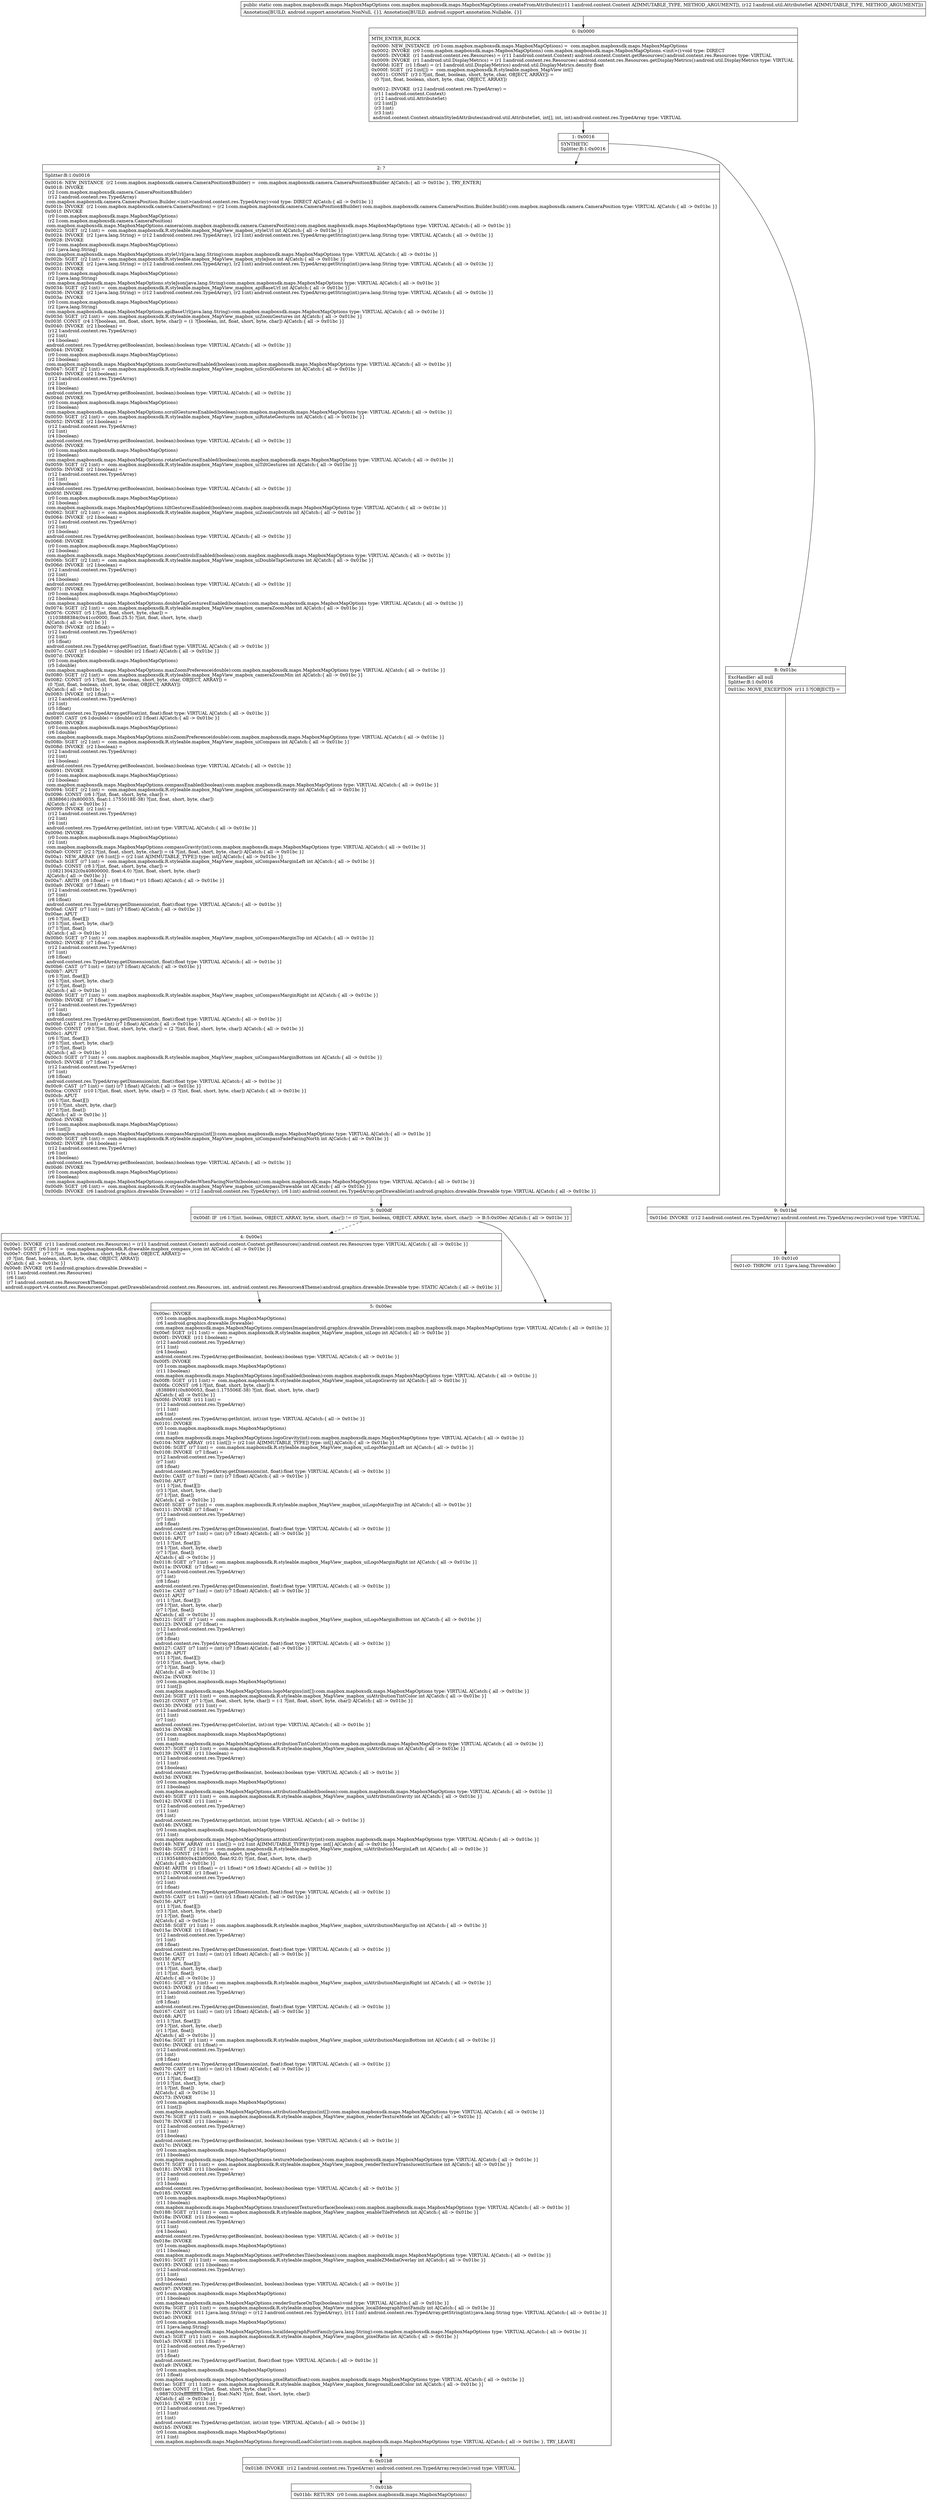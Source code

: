digraph "CFG forcom.mapbox.mapboxsdk.maps.MapboxMapOptions.createFromAttributes(Landroid\/content\/Context;Landroid\/util\/AttributeSet;)Lcom\/mapbox\/mapboxsdk\/maps\/MapboxMapOptions;" {
Node_0 [shape=record,label="{0\:\ 0x0000|MTH_ENTER_BLOCK\l|0x0000: NEW_INSTANCE  (r0 I:com.mapbox.mapboxsdk.maps.MapboxMapOptions) =  com.mapbox.mapboxsdk.maps.MapboxMapOptions \l0x0002: INVOKE  (r0 I:com.mapbox.mapboxsdk.maps.MapboxMapOptions) com.mapbox.mapboxsdk.maps.MapboxMapOptions.\<init\>():void type: DIRECT \l0x0005: INVOKE  (r1 I:android.content.res.Resources) = (r11 I:android.content.Context) android.content.Context.getResources():android.content.res.Resources type: VIRTUAL \l0x0009: INVOKE  (r1 I:android.util.DisplayMetrics) = (r1 I:android.content.res.Resources) android.content.res.Resources.getDisplayMetrics():android.util.DisplayMetrics type: VIRTUAL \l0x000d: IGET  (r1 I:float) = (r1 I:android.util.DisplayMetrics) android.util.DisplayMetrics.density float \l0x000f: SGET  (r2 I:int[]) =  com.mapbox.mapboxsdk.R.styleable.mapbox_MapView int[] \l0x0011: CONST  (r3 I:?[int, float, boolean, short, byte, char, OBJECT, ARRAY]) = \l  (0 ?[int, float, boolean, short, byte, char, OBJECT, ARRAY])\l \l0x0012: INVOKE  (r12 I:android.content.res.TypedArray) = \l  (r11 I:android.content.Context)\l  (r12 I:android.util.AttributeSet)\l  (r2 I:int[])\l  (r3 I:int)\l  (r3 I:int)\l android.content.Context.obtainStyledAttributes(android.util.AttributeSet, int[], int, int):android.content.res.TypedArray type: VIRTUAL \l}"];
Node_1 [shape=record,label="{1\:\ 0x0016|SYNTHETIC\lSplitter:B:1:0x0016\l}"];
Node_2 [shape=record,label="{2\:\ ?|Splitter:B:1:0x0016\l|0x0016: NEW_INSTANCE  (r2 I:com.mapbox.mapboxsdk.camera.CameraPosition$Builder) =  com.mapbox.mapboxsdk.camera.CameraPosition$Builder A[Catch:\{ all \-\> 0x01bc \}, TRY_ENTER]\l0x0018: INVOKE  \l  (r2 I:com.mapbox.mapboxsdk.camera.CameraPosition$Builder)\l  (r12 I:android.content.res.TypedArray)\l com.mapbox.mapboxsdk.camera.CameraPosition.Builder.\<init\>(android.content.res.TypedArray):void type: DIRECT A[Catch:\{ all \-\> 0x01bc \}]\l0x001b: INVOKE  (r2 I:com.mapbox.mapboxsdk.camera.CameraPosition) = (r2 I:com.mapbox.mapboxsdk.camera.CameraPosition$Builder) com.mapbox.mapboxsdk.camera.CameraPosition.Builder.build():com.mapbox.mapboxsdk.camera.CameraPosition type: VIRTUAL A[Catch:\{ all \-\> 0x01bc \}]\l0x001f: INVOKE  \l  (r0 I:com.mapbox.mapboxsdk.maps.MapboxMapOptions)\l  (r2 I:com.mapbox.mapboxsdk.camera.CameraPosition)\l com.mapbox.mapboxsdk.maps.MapboxMapOptions.camera(com.mapbox.mapboxsdk.camera.CameraPosition):com.mapbox.mapboxsdk.maps.MapboxMapOptions type: VIRTUAL A[Catch:\{ all \-\> 0x01bc \}]\l0x0022: SGET  (r2 I:int) =  com.mapbox.mapboxsdk.R.styleable.mapbox_MapView_mapbox_styleUrl int A[Catch:\{ all \-\> 0x01bc \}]\l0x0024: INVOKE  (r2 I:java.lang.String) = (r12 I:android.content.res.TypedArray), (r2 I:int) android.content.res.TypedArray.getString(int):java.lang.String type: VIRTUAL A[Catch:\{ all \-\> 0x01bc \}]\l0x0028: INVOKE  \l  (r0 I:com.mapbox.mapboxsdk.maps.MapboxMapOptions)\l  (r2 I:java.lang.String)\l com.mapbox.mapboxsdk.maps.MapboxMapOptions.styleUrl(java.lang.String):com.mapbox.mapboxsdk.maps.MapboxMapOptions type: VIRTUAL A[Catch:\{ all \-\> 0x01bc \}]\l0x002b: SGET  (r2 I:int) =  com.mapbox.mapboxsdk.R.styleable.mapbox_MapView_mapbox_styleJson int A[Catch:\{ all \-\> 0x01bc \}]\l0x002d: INVOKE  (r2 I:java.lang.String) = (r12 I:android.content.res.TypedArray), (r2 I:int) android.content.res.TypedArray.getString(int):java.lang.String type: VIRTUAL A[Catch:\{ all \-\> 0x01bc \}]\l0x0031: INVOKE  \l  (r0 I:com.mapbox.mapboxsdk.maps.MapboxMapOptions)\l  (r2 I:java.lang.String)\l com.mapbox.mapboxsdk.maps.MapboxMapOptions.styleJson(java.lang.String):com.mapbox.mapboxsdk.maps.MapboxMapOptions type: VIRTUAL A[Catch:\{ all \-\> 0x01bc \}]\l0x0034: SGET  (r2 I:int) =  com.mapbox.mapboxsdk.R.styleable.mapbox_MapView_mapbox_apiBaseUrl int A[Catch:\{ all \-\> 0x01bc \}]\l0x0036: INVOKE  (r2 I:java.lang.String) = (r12 I:android.content.res.TypedArray), (r2 I:int) android.content.res.TypedArray.getString(int):java.lang.String type: VIRTUAL A[Catch:\{ all \-\> 0x01bc \}]\l0x003a: INVOKE  \l  (r0 I:com.mapbox.mapboxsdk.maps.MapboxMapOptions)\l  (r2 I:java.lang.String)\l com.mapbox.mapboxsdk.maps.MapboxMapOptions.apiBaseUrl(java.lang.String):com.mapbox.mapboxsdk.maps.MapboxMapOptions type: VIRTUAL A[Catch:\{ all \-\> 0x01bc \}]\l0x003d: SGET  (r2 I:int) =  com.mapbox.mapboxsdk.R.styleable.mapbox_MapView_mapbox_uiZoomGestures int A[Catch:\{ all \-\> 0x01bc \}]\l0x003f: CONST  (r4 I:?[boolean, int, float, short, byte, char]) = (1 ?[boolean, int, float, short, byte, char]) A[Catch:\{ all \-\> 0x01bc \}]\l0x0040: INVOKE  (r2 I:boolean) = \l  (r12 I:android.content.res.TypedArray)\l  (r2 I:int)\l  (r4 I:boolean)\l android.content.res.TypedArray.getBoolean(int, boolean):boolean type: VIRTUAL A[Catch:\{ all \-\> 0x01bc \}]\l0x0044: INVOKE  \l  (r0 I:com.mapbox.mapboxsdk.maps.MapboxMapOptions)\l  (r2 I:boolean)\l com.mapbox.mapboxsdk.maps.MapboxMapOptions.zoomGesturesEnabled(boolean):com.mapbox.mapboxsdk.maps.MapboxMapOptions type: VIRTUAL A[Catch:\{ all \-\> 0x01bc \}]\l0x0047: SGET  (r2 I:int) =  com.mapbox.mapboxsdk.R.styleable.mapbox_MapView_mapbox_uiScrollGestures int A[Catch:\{ all \-\> 0x01bc \}]\l0x0049: INVOKE  (r2 I:boolean) = \l  (r12 I:android.content.res.TypedArray)\l  (r2 I:int)\l  (r4 I:boolean)\l android.content.res.TypedArray.getBoolean(int, boolean):boolean type: VIRTUAL A[Catch:\{ all \-\> 0x01bc \}]\l0x004d: INVOKE  \l  (r0 I:com.mapbox.mapboxsdk.maps.MapboxMapOptions)\l  (r2 I:boolean)\l com.mapbox.mapboxsdk.maps.MapboxMapOptions.scrollGesturesEnabled(boolean):com.mapbox.mapboxsdk.maps.MapboxMapOptions type: VIRTUAL A[Catch:\{ all \-\> 0x01bc \}]\l0x0050: SGET  (r2 I:int) =  com.mapbox.mapboxsdk.R.styleable.mapbox_MapView_mapbox_uiRotateGestures int A[Catch:\{ all \-\> 0x01bc \}]\l0x0052: INVOKE  (r2 I:boolean) = \l  (r12 I:android.content.res.TypedArray)\l  (r2 I:int)\l  (r4 I:boolean)\l android.content.res.TypedArray.getBoolean(int, boolean):boolean type: VIRTUAL A[Catch:\{ all \-\> 0x01bc \}]\l0x0056: INVOKE  \l  (r0 I:com.mapbox.mapboxsdk.maps.MapboxMapOptions)\l  (r2 I:boolean)\l com.mapbox.mapboxsdk.maps.MapboxMapOptions.rotateGesturesEnabled(boolean):com.mapbox.mapboxsdk.maps.MapboxMapOptions type: VIRTUAL A[Catch:\{ all \-\> 0x01bc \}]\l0x0059: SGET  (r2 I:int) =  com.mapbox.mapboxsdk.R.styleable.mapbox_MapView_mapbox_uiTiltGestures int A[Catch:\{ all \-\> 0x01bc \}]\l0x005b: INVOKE  (r2 I:boolean) = \l  (r12 I:android.content.res.TypedArray)\l  (r2 I:int)\l  (r4 I:boolean)\l android.content.res.TypedArray.getBoolean(int, boolean):boolean type: VIRTUAL A[Catch:\{ all \-\> 0x01bc \}]\l0x005f: INVOKE  \l  (r0 I:com.mapbox.mapboxsdk.maps.MapboxMapOptions)\l  (r2 I:boolean)\l com.mapbox.mapboxsdk.maps.MapboxMapOptions.tiltGesturesEnabled(boolean):com.mapbox.mapboxsdk.maps.MapboxMapOptions type: VIRTUAL A[Catch:\{ all \-\> 0x01bc \}]\l0x0062: SGET  (r2 I:int) =  com.mapbox.mapboxsdk.R.styleable.mapbox_MapView_mapbox_uiZoomControls int A[Catch:\{ all \-\> 0x01bc \}]\l0x0064: INVOKE  (r2 I:boolean) = \l  (r12 I:android.content.res.TypedArray)\l  (r2 I:int)\l  (r3 I:boolean)\l android.content.res.TypedArray.getBoolean(int, boolean):boolean type: VIRTUAL A[Catch:\{ all \-\> 0x01bc \}]\l0x0068: INVOKE  \l  (r0 I:com.mapbox.mapboxsdk.maps.MapboxMapOptions)\l  (r2 I:boolean)\l com.mapbox.mapboxsdk.maps.MapboxMapOptions.zoomControlsEnabled(boolean):com.mapbox.mapboxsdk.maps.MapboxMapOptions type: VIRTUAL A[Catch:\{ all \-\> 0x01bc \}]\l0x006b: SGET  (r2 I:int) =  com.mapbox.mapboxsdk.R.styleable.mapbox_MapView_mapbox_uiDoubleTapGestures int A[Catch:\{ all \-\> 0x01bc \}]\l0x006d: INVOKE  (r2 I:boolean) = \l  (r12 I:android.content.res.TypedArray)\l  (r2 I:int)\l  (r4 I:boolean)\l android.content.res.TypedArray.getBoolean(int, boolean):boolean type: VIRTUAL A[Catch:\{ all \-\> 0x01bc \}]\l0x0071: INVOKE  \l  (r0 I:com.mapbox.mapboxsdk.maps.MapboxMapOptions)\l  (r2 I:boolean)\l com.mapbox.mapboxsdk.maps.MapboxMapOptions.doubleTapGesturesEnabled(boolean):com.mapbox.mapboxsdk.maps.MapboxMapOptions type: VIRTUAL A[Catch:\{ all \-\> 0x01bc \}]\l0x0074: SGET  (r2 I:int) =  com.mapbox.mapboxsdk.R.styleable.mapbox_MapView_mapbox_cameraZoomMax int A[Catch:\{ all \-\> 0x01bc \}]\l0x0076: CONST  (r5 I:?[int, float, short, byte, char]) = \l  (1103888384(0x41cc0000, float:25.5) ?[int, float, short, byte, char])\l A[Catch:\{ all \-\> 0x01bc \}]\l0x0078: INVOKE  (r2 I:float) = \l  (r12 I:android.content.res.TypedArray)\l  (r2 I:int)\l  (r5 I:float)\l android.content.res.TypedArray.getFloat(int, float):float type: VIRTUAL A[Catch:\{ all \-\> 0x01bc \}]\l0x007c: CAST  (r5 I:double) = (double) (r2 I:float) A[Catch:\{ all \-\> 0x01bc \}]\l0x007d: INVOKE  \l  (r0 I:com.mapbox.mapboxsdk.maps.MapboxMapOptions)\l  (r5 I:double)\l com.mapbox.mapboxsdk.maps.MapboxMapOptions.maxZoomPreference(double):com.mapbox.mapboxsdk.maps.MapboxMapOptions type: VIRTUAL A[Catch:\{ all \-\> 0x01bc \}]\l0x0080: SGET  (r2 I:int) =  com.mapbox.mapboxsdk.R.styleable.mapbox_MapView_mapbox_cameraZoomMin int A[Catch:\{ all \-\> 0x01bc \}]\l0x0082: CONST  (r5 I:?[int, float, boolean, short, byte, char, OBJECT, ARRAY]) = \l  (0 ?[int, float, boolean, short, byte, char, OBJECT, ARRAY])\l A[Catch:\{ all \-\> 0x01bc \}]\l0x0083: INVOKE  (r2 I:float) = \l  (r12 I:android.content.res.TypedArray)\l  (r2 I:int)\l  (r5 I:float)\l android.content.res.TypedArray.getFloat(int, float):float type: VIRTUAL A[Catch:\{ all \-\> 0x01bc \}]\l0x0087: CAST  (r6 I:double) = (double) (r2 I:float) A[Catch:\{ all \-\> 0x01bc \}]\l0x0088: INVOKE  \l  (r0 I:com.mapbox.mapboxsdk.maps.MapboxMapOptions)\l  (r6 I:double)\l com.mapbox.mapboxsdk.maps.MapboxMapOptions.minZoomPreference(double):com.mapbox.mapboxsdk.maps.MapboxMapOptions type: VIRTUAL A[Catch:\{ all \-\> 0x01bc \}]\l0x008b: SGET  (r2 I:int) =  com.mapbox.mapboxsdk.R.styleable.mapbox_MapView_mapbox_uiCompass int A[Catch:\{ all \-\> 0x01bc \}]\l0x008d: INVOKE  (r2 I:boolean) = \l  (r12 I:android.content.res.TypedArray)\l  (r2 I:int)\l  (r4 I:boolean)\l android.content.res.TypedArray.getBoolean(int, boolean):boolean type: VIRTUAL A[Catch:\{ all \-\> 0x01bc \}]\l0x0091: INVOKE  \l  (r0 I:com.mapbox.mapboxsdk.maps.MapboxMapOptions)\l  (r2 I:boolean)\l com.mapbox.mapboxsdk.maps.MapboxMapOptions.compassEnabled(boolean):com.mapbox.mapboxsdk.maps.MapboxMapOptions type: VIRTUAL A[Catch:\{ all \-\> 0x01bc \}]\l0x0094: SGET  (r2 I:int) =  com.mapbox.mapboxsdk.R.styleable.mapbox_MapView_mapbox_uiCompassGravity int A[Catch:\{ all \-\> 0x01bc \}]\l0x0096: CONST  (r6 I:?[int, float, short, byte, char]) = \l  (8388661(0x800035, float:1.1755018E\-38) ?[int, float, short, byte, char])\l A[Catch:\{ all \-\> 0x01bc \}]\l0x0099: INVOKE  (r2 I:int) = \l  (r12 I:android.content.res.TypedArray)\l  (r2 I:int)\l  (r6 I:int)\l android.content.res.TypedArray.getInt(int, int):int type: VIRTUAL A[Catch:\{ all \-\> 0x01bc \}]\l0x009d: INVOKE  \l  (r0 I:com.mapbox.mapboxsdk.maps.MapboxMapOptions)\l  (r2 I:int)\l com.mapbox.mapboxsdk.maps.MapboxMapOptions.compassGravity(int):com.mapbox.mapboxsdk.maps.MapboxMapOptions type: VIRTUAL A[Catch:\{ all \-\> 0x01bc \}]\l0x00a0: CONST  (r2 I:?[int, float, short, byte, char]) = (4 ?[int, float, short, byte, char]) A[Catch:\{ all \-\> 0x01bc \}]\l0x00a1: NEW_ARRAY  (r6 I:int[]) = (r2 I:int A[IMMUTABLE_TYPE]) type: int[] A[Catch:\{ all \-\> 0x01bc \}]\l0x00a3: SGET  (r7 I:int) =  com.mapbox.mapboxsdk.R.styleable.mapbox_MapView_mapbox_uiCompassMarginLeft int A[Catch:\{ all \-\> 0x01bc \}]\l0x00a5: CONST  (r8 I:?[int, float, short, byte, char]) = \l  (1082130432(0x40800000, float:4.0) ?[int, float, short, byte, char])\l A[Catch:\{ all \-\> 0x01bc \}]\l0x00a7: ARITH  (r8 I:float) = (r8 I:float) * (r1 I:float) A[Catch:\{ all \-\> 0x01bc \}]\l0x00a9: INVOKE  (r7 I:float) = \l  (r12 I:android.content.res.TypedArray)\l  (r7 I:int)\l  (r8 I:float)\l android.content.res.TypedArray.getDimension(int, float):float type: VIRTUAL A[Catch:\{ all \-\> 0x01bc \}]\l0x00ad: CAST  (r7 I:int) = (int) (r7 I:float) A[Catch:\{ all \-\> 0x01bc \}]\l0x00ae: APUT  \l  (r6 I:?[int, float][])\l  (r3 I:?[int, short, byte, char])\l  (r7 I:?[int, float])\l A[Catch:\{ all \-\> 0x01bc \}]\l0x00b0: SGET  (r7 I:int) =  com.mapbox.mapboxsdk.R.styleable.mapbox_MapView_mapbox_uiCompassMarginTop int A[Catch:\{ all \-\> 0x01bc \}]\l0x00b2: INVOKE  (r7 I:float) = \l  (r12 I:android.content.res.TypedArray)\l  (r7 I:int)\l  (r8 I:float)\l android.content.res.TypedArray.getDimension(int, float):float type: VIRTUAL A[Catch:\{ all \-\> 0x01bc \}]\l0x00b6: CAST  (r7 I:int) = (int) (r7 I:float) A[Catch:\{ all \-\> 0x01bc \}]\l0x00b7: APUT  \l  (r6 I:?[int, float][])\l  (r4 I:?[int, short, byte, char])\l  (r7 I:?[int, float])\l A[Catch:\{ all \-\> 0x01bc \}]\l0x00b9: SGET  (r7 I:int) =  com.mapbox.mapboxsdk.R.styleable.mapbox_MapView_mapbox_uiCompassMarginRight int A[Catch:\{ all \-\> 0x01bc \}]\l0x00bb: INVOKE  (r7 I:float) = \l  (r12 I:android.content.res.TypedArray)\l  (r7 I:int)\l  (r8 I:float)\l android.content.res.TypedArray.getDimension(int, float):float type: VIRTUAL A[Catch:\{ all \-\> 0x01bc \}]\l0x00bf: CAST  (r7 I:int) = (int) (r7 I:float) A[Catch:\{ all \-\> 0x01bc \}]\l0x00c0: CONST  (r9 I:?[int, float, short, byte, char]) = (2 ?[int, float, short, byte, char]) A[Catch:\{ all \-\> 0x01bc \}]\l0x00c1: APUT  \l  (r6 I:?[int, float][])\l  (r9 I:?[int, short, byte, char])\l  (r7 I:?[int, float])\l A[Catch:\{ all \-\> 0x01bc \}]\l0x00c3: SGET  (r7 I:int) =  com.mapbox.mapboxsdk.R.styleable.mapbox_MapView_mapbox_uiCompassMarginBottom int A[Catch:\{ all \-\> 0x01bc \}]\l0x00c5: INVOKE  (r7 I:float) = \l  (r12 I:android.content.res.TypedArray)\l  (r7 I:int)\l  (r8 I:float)\l android.content.res.TypedArray.getDimension(int, float):float type: VIRTUAL A[Catch:\{ all \-\> 0x01bc \}]\l0x00c9: CAST  (r7 I:int) = (int) (r7 I:float) A[Catch:\{ all \-\> 0x01bc \}]\l0x00ca: CONST  (r10 I:?[int, float, short, byte, char]) = (3 ?[int, float, short, byte, char]) A[Catch:\{ all \-\> 0x01bc \}]\l0x00cb: APUT  \l  (r6 I:?[int, float][])\l  (r10 I:?[int, short, byte, char])\l  (r7 I:?[int, float])\l A[Catch:\{ all \-\> 0x01bc \}]\l0x00cd: INVOKE  \l  (r0 I:com.mapbox.mapboxsdk.maps.MapboxMapOptions)\l  (r6 I:int[])\l com.mapbox.mapboxsdk.maps.MapboxMapOptions.compassMargins(int[]):com.mapbox.mapboxsdk.maps.MapboxMapOptions type: VIRTUAL A[Catch:\{ all \-\> 0x01bc \}]\l0x00d0: SGET  (r6 I:int) =  com.mapbox.mapboxsdk.R.styleable.mapbox_MapView_mapbox_uiCompassFadeFacingNorth int A[Catch:\{ all \-\> 0x01bc \}]\l0x00d2: INVOKE  (r6 I:boolean) = \l  (r12 I:android.content.res.TypedArray)\l  (r6 I:int)\l  (r4 I:boolean)\l android.content.res.TypedArray.getBoolean(int, boolean):boolean type: VIRTUAL A[Catch:\{ all \-\> 0x01bc \}]\l0x00d6: INVOKE  \l  (r0 I:com.mapbox.mapboxsdk.maps.MapboxMapOptions)\l  (r6 I:boolean)\l com.mapbox.mapboxsdk.maps.MapboxMapOptions.compassFadesWhenFacingNorth(boolean):com.mapbox.mapboxsdk.maps.MapboxMapOptions type: VIRTUAL A[Catch:\{ all \-\> 0x01bc \}]\l0x00d9: SGET  (r6 I:int) =  com.mapbox.mapboxsdk.R.styleable.mapbox_MapView_mapbox_uiCompassDrawable int A[Catch:\{ all \-\> 0x01bc \}]\l0x00db: INVOKE  (r6 I:android.graphics.drawable.Drawable) = (r12 I:android.content.res.TypedArray), (r6 I:int) android.content.res.TypedArray.getDrawable(int):android.graphics.drawable.Drawable type: VIRTUAL A[Catch:\{ all \-\> 0x01bc \}]\l}"];
Node_3 [shape=record,label="{3\:\ 0x00df|0x00df: IF  (r6 I:?[int, boolean, OBJECT, ARRAY, byte, short, char]) != (0 ?[int, boolean, OBJECT, ARRAY, byte, short, char])  \-\> B:5:0x00ec A[Catch:\{ all \-\> 0x01bc \}]\l}"];
Node_4 [shape=record,label="{4\:\ 0x00e1|0x00e1: INVOKE  (r11 I:android.content.res.Resources) = (r11 I:android.content.Context) android.content.Context.getResources():android.content.res.Resources type: VIRTUAL A[Catch:\{ all \-\> 0x01bc \}]\l0x00e5: SGET  (r6 I:int) =  com.mapbox.mapboxsdk.R.drawable.mapbox_compass_icon int A[Catch:\{ all \-\> 0x01bc \}]\l0x00e7: CONST  (r7 I:?[int, float, boolean, short, byte, char, OBJECT, ARRAY]) = \l  (0 ?[int, float, boolean, short, byte, char, OBJECT, ARRAY])\l A[Catch:\{ all \-\> 0x01bc \}]\l0x00e8: INVOKE  (r6 I:android.graphics.drawable.Drawable) = \l  (r11 I:android.content.res.Resources)\l  (r6 I:int)\l  (r7 I:android.content.res.Resources$Theme)\l android.support.v4.content.res.ResourcesCompat.getDrawable(android.content.res.Resources, int, android.content.res.Resources$Theme):android.graphics.drawable.Drawable type: STATIC A[Catch:\{ all \-\> 0x01bc \}]\l}"];
Node_5 [shape=record,label="{5\:\ 0x00ec|0x00ec: INVOKE  \l  (r0 I:com.mapbox.mapboxsdk.maps.MapboxMapOptions)\l  (r6 I:android.graphics.drawable.Drawable)\l com.mapbox.mapboxsdk.maps.MapboxMapOptions.compassImage(android.graphics.drawable.Drawable):com.mapbox.mapboxsdk.maps.MapboxMapOptions type: VIRTUAL A[Catch:\{ all \-\> 0x01bc \}]\l0x00ef: SGET  (r11 I:int) =  com.mapbox.mapboxsdk.R.styleable.mapbox_MapView_mapbox_uiLogo int A[Catch:\{ all \-\> 0x01bc \}]\l0x00f1: INVOKE  (r11 I:boolean) = \l  (r12 I:android.content.res.TypedArray)\l  (r11 I:int)\l  (r4 I:boolean)\l android.content.res.TypedArray.getBoolean(int, boolean):boolean type: VIRTUAL A[Catch:\{ all \-\> 0x01bc \}]\l0x00f5: INVOKE  \l  (r0 I:com.mapbox.mapboxsdk.maps.MapboxMapOptions)\l  (r11 I:boolean)\l com.mapbox.mapboxsdk.maps.MapboxMapOptions.logoEnabled(boolean):com.mapbox.mapboxsdk.maps.MapboxMapOptions type: VIRTUAL A[Catch:\{ all \-\> 0x01bc \}]\l0x00f8: SGET  (r11 I:int) =  com.mapbox.mapboxsdk.R.styleable.mapbox_MapView_mapbox_uiLogoGravity int A[Catch:\{ all \-\> 0x01bc \}]\l0x00fa: CONST  (r6 I:?[int, float, short, byte, char]) = \l  (8388691(0x800053, float:1.175506E\-38) ?[int, float, short, byte, char])\l A[Catch:\{ all \-\> 0x01bc \}]\l0x00fd: INVOKE  (r11 I:int) = \l  (r12 I:android.content.res.TypedArray)\l  (r11 I:int)\l  (r6 I:int)\l android.content.res.TypedArray.getInt(int, int):int type: VIRTUAL A[Catch:\{ all \-\> 0x01bc \}]\l0x0101: INVOKE  \l  (r0 I:com.mapbox.mapboxsdk.maps.MapboxMapOptions)\l  (r11 I:int)\l com.mapbox.mapboxsdk.maps.MapboxMapOptions.logoGravity(int):com.mapbox.mapboxsdk.maps.MapboxMapOptions type: VIRTUAL A[Catch:\{ all \-\> 0x01bc \}]\l0x0104: NEW_ARRAY  (r11 I:int[]) = (r2 I:int A[IMMUTABLE_TYPE]) type: int[] A[Catch:\{ all \-\> 0x01bc \}]\l0x0106: SGET  (r7 I:int) =  com.mapbox.mapboxsdk.R.styleable.mapbox_MapView_mapbox_uiLogoMarginLeft int A[Catch:\{ all \-\> 0x01bc \}]\l0x0108: INVOKE  (r7 I:float) = \l  (r12 I:android.content.res.TypedArray)\l  (r7 I:int)\l  (r8 I:float)\l android.content.res.TypedArray.getDimension(int, float):float type: VIRTUAL A[Catch:\{ all \-\> 0x01bc \}]\l0x010c: CAST  (r7 I:int) = (int) (r7 I:float) A[Catch:\{ all \-\> 0x01bc \}]\l0x010d: APUT  \l  (r11 I:?[int, float][])\l  (r3 I:?[int, short, byte, char])\l  (r7 I:?[int, float])\l A[Catch:\{ all \-\> 0x01bc \}]\l0x010f: SGET  (r7 I:int) =  com.mapbox.mapboxsdk.R.styleable.mapbox_MapView_mapbox_uiLogoMarginTop int A[Catch:\{ all \-\> 0x01bc \}]\l0x0111: INVOKE  (r7 I:float) = \l  (r12 I:android.content.res.TypedArray)\l  (r7 I:int)\l  (r8 I:float)\l android.content.res.TypedArray.getDimension(int, float):float type: VIRTUAL A[Catch:\{ all \-\> 0x01bc \}]\l0x0115: CAST  (r7 I:int) = (int) (r7 I:float) A[Catch:\{ all \-\> 0x01bc \}]\l0x0116: APUT  \l  (r11 I:?[int, float][])\l  (r4 I:?[int, short, byte, char])\l  (r7 I:?[int, float])\l A[Catch:\{ all \-\> 0x01bc \}]\l0x0118: SGET  (r7 I:int) =  com.mapbox.mapboxsdk.R.styleable.mapbox_MapView_mapbox_uiLogoMarginRight int A[Catch:\{ all \-\> 0x01bc \}]\l0x011a: INVOKE  (r7 I:float) = \l  (r12 I:android.content.res.TypedArray)\l  (r7 I:int)\l  (r8 I:float)\l android.content.res.TypedArray.getDimension(int, float):float type: VIRTUAL A[Catch:\{ all \-\> 0x01bc \}]\l0x011e: CAST  (r7 I:int) = (int) (r7 I:float) A[Catch:\{ all \-\> 0x01bc \}]\l0x011f: APUT  \l  (r11 I:?[int, float][])\l  (r9 I:?[int, short, byte, char])\l  (r7 I:?[int, float])\l A[Catch:\{ all \-\> 0x01bc \}]\l0x0121: SGET  (r7 I:int) =  com.mapbox.mapboxsdk.R.styleable.mapbox_MapView_mapbox_uiLogoMarginBottom int A[Catch:\{ all \-\> 0x01bc \}]\l0x0123: INVOKE  (r7 I:float) = \l  (r12 I:android.content.res.TypedArray)\l  (r7 I:int)\l  (r8 I:float)\l android.content.res.TypedArray.getDimension(int, float):float type: VIRTUAL A[Catch:\{ all \-\> 0x01bc \}]\l0x0127: CAST  (r7 I:int) = (int) (r7 I:float) A[Catch:\{ all \-\> 0x01bc \}]\l0x0128: APUT  \l  (r11 I:?[int, float][])\l  (r10 I:?[int, short, byte, char])\l  (r7 I:?[int, float])\l A[Catch:\{ all \-\> 0x01bc \}]\l0x012a: INVOKE  \l  (r0 I:com.mapbox.mapboxsdk.maps.MapboxMapOptions)\l  (r11 I:int[])\l com.mapbox.mapboxsdk.maps.MapboxMapOptions.logoMargins(int[]):com.mapbox.mapboxsdk.maps.MapboxMapOptions type: VIRTUAL A[Catch:\{ all \-\> 0x01bc \}]\l0x012d: SGET  (r11 I:int) =  com.mapbox.mapboxsdk.R.styleable.mapbox_MapView_mapbox_uiAttributionTintColor int A[Catch:\{ all \-\> 0x01bc \}]\l0x012f: CONST  (r7 I:?[int, float, short, byte, char]) = (\-1 ?[int, float, short, byte, char]) A[Catch:\{ all \-\> 0x01bc \}]\l0x0130: INVOKE  (r11 I:int) = \l  (r12 I:android.content.res.TypedArray)\l  (r11 I:int)\l  (r7 I:int)\l android.content.res.TypedArray.getColor(int, int):int type: VIRTUAL A[Catch:\{ all \-\> 0x01bc \}]\l0x0134: INVOKE  \l  (r0 I:com.mapbox.mapboxsdk.maps.MapboxMapOptions)\l  (r11 I:int)\l com.mapbox.mapboxsdk.maps.MapboxMapOptions.attributionTintColor(int):com.mapbox.mapboxsdk.maps.MapboxMapOptions type: VIRTUAL A[Catch:\{ all \-\> 0x01bc \}]\l0x0137: SGET  (r11 I:int) =  com.mapbox.mapboxsdk.R.styleable.mapbox_MapView_mapbox_uiAttribution int A[Catch:\{ all \-\> 0x01bc \}]\l0x0139: INVOKE  (r11 I:boolean) = \l  (r12 I:android.content.res.TypedArray)\l  (r11 I:int)\l  (r4 I:boolean)\l android.content.res.TypedArray.getBoolean(int, boolean):boolean type: VIRTUAL A[Catch:\{ all \-\> 0x01bc \}]\l0x013d: INVOKE  \l  (r0 I:com.mapbox.mapboxsdk.maps.MapboxMapOptions)\l  (r11 I:boolean)\l com.mapbox.mapboxsdk.maps.MapboxMapOptions.attributionEnabled(boolean):com.mapbox.mapboxsdk.maps.MapboxMapOptions type: VIRTUAL A[Catch:\{ all \-\> 0x01bc \}]\l0x0140: SGET  (r11 I:int) =  com.mapbox.mapboxsdk.R.styleable.mapbox_MapView_mapbox_uiAttributionGravity int A[Catch:\{ all \-\> 0x01bc \}]\l0x0142: INVOKE  (r11 I:int) = \l  (r12 I:android.content.res.TypedArray)\l  (r11 I:int)\l  (r6 I:int)\l android.content.res.TypedArray.getInt(int, int):int type: VIRTUAL A[Catch:\{ all \-\> 0x01bc \}]\l0x0146: INVOKE  \l  (r0 I:com.mapbox.mapboxsdk.maps.MapboxMapOptions)\l  (r11 I:int)\l com.mapbox.mapboxsdk.maps.MapboxMapOptions.attributionGravity(int):com.mapbox.mapboxsdk.maps.MapboxMapOptions type: VIRTUAL A[Catch:\{ all \-\> 0x01bc \}]\l0x0149: NEW_ARRAY  (r11 I:int[]) = (r2 I:int A[IMMUTABLE_TYPE]) type: int[] A[Catch:\{ all \-\> 0x01bc \}]\l0x014b: SGET  (r2 I:int) =  com.mapbox.mapboxsdk.R.styleable.mapbox_MapView_mapbox_uiAttributionMarginLeft int A[Catch:\{ all \-\> 0x01bc \}]\l0x014d: CONST  (r6 I:?[int, float, short, byte, char]) = \l  (1119354880(0x42b80000, float:92.0) ?[int, float, short, byte, char])\l A[Catch:\{ all \-\> 0x01bc \}]\l0x014f: ARITH  (r1 I:float) = (r1 I:float) * (r6 I:float) A[Catch:\{ all \-\> 0x01bc \}]\l0x0151: INVOKE  (r1 I:float) = \l  (r12 I:android.content.res.TypedArray)\l  (r2 I:int)\l  (r1 I:float)\l android.content.res.TypedArray.getDimension(int, float):float type: VIRTUAL A[Catch:\{ all \-\> 0x01bc \}]\l0x0155: CAST  (r1 I:int) = (int) (r1 I:float) A[Catch:\{ all \-\> 0x01bc \}]\l0x0156: APUT  \l  (r11 I:?[int, float][])\l  (r3 I:?[int, short, byte, char])\l  (r1 I:?[int, float])\l A[Catch:\{ all \-\> 0x01bc \}]\l0x0158: SGET  (r1 I:int) =  com.mapbox.mapboxsdk.R.styleable.mapbox_MapView_mapbox_uiAttributionMarginTop int A[Catch:\{ all \-\> 0x01bc \}]\l0x015a: INVOKE  (r1 I:float) = \l  (r12 I:android.content.res.TypedArray)\l  (r1 I:int)\l  (r8 I:float)\l android.content.res.TypedArray.getDimension(int, float):float type: VIRTUAL A[Catch:\{ all \-\> 0x01bc \}]\l0x015e: CAST  (r1 I:int) = (int) (r1 I:float) A[Catch:\{ all \-\> 0x01bc \}]\l0x015f: APUT  \l  (r11 I:?[int, float][])\l  (r4 I:?[int, short, byte, char])\l  (r1 I:?[int, float])\l A[Catch:\{ all \-\> 0x01bc \}]\l0x0161: SGET  (r1 I:int) =  com.mapbox.mapboxsdk.R.styleable.mapbox_MapView_mapbox_uiAttributionMarginRight int A[Catch:\{ all \-\> 0x01bc \}]\l0x0163: INVOKE  (r1 I:float) = \l  (r12 I:android.content.res.TypedArray)\l  (r1 I:int)\l  (r8 I:float)\l android.content.res.TypedArray.getDimension(int, float):float type: VIRTUAL A[Catch:\{ all \-\> 0x01bc \}]\l0x0167: CAST  (r1 I:int) = (int) (r1 I:float) A[Catch:\{ all \-\> 0x01bc \}]\l0x0168: APUT  \l  (r11 I:?[int, float][])\l  (r9 I:?[int, short, byte, char])\l  (r1 I:?[int, float])\l A[Catch:\{ all \-\> 0x01bc \}]\l0x016a: SGET  (r1 I:int) =  com.mapbox.mapboxsdk.R.styleable.mapbox_MapView_mapbox_uiAttributionMarginBottom int A[Catch:\{ all \-\> 0x01bc \}]\l0x016c: INVOKE  (r1 I:float) = \l  (r12 I:android.content.res.TypedArray)\l  (r1 I:int)\l  (r8 I:float)\l android.content.res.TypedArray.getDimension(int, float):float type: VIRTUAL A[Catch:\{ all \-\> 0x01bc \}]\l0x0170: CAST  (r1 I:int) = (int) (r1 I:float) A[Catch:\{ all \-\> 0x01bc \}]\l0x0171: APUT  \l  (r11 I:?[int, float][])\l  (r10 I:?[int, short, byte, char])\l  (r1 I:?[int, float])\l A[Catch:\{ all \-\> 0x01bc \}]\l0x0173: INVOKE  \l  (r0 I:com.mapbox.mapboxsdk.maps.MapboxMapOptions)\l  (r11 I:int[])\l com.mapbox.mapboxsdk.maps.MapboxMapOptions.attributionMargins(int[]):com.mapbox.mapboxsdk.maps.MapboxMapOptions type: VIRTUAL A[Catch:\{ all \-\> 0x01bc \}]\l0x0176: SGET  (r11 I:int) =  com.mapbox.mapboxsdk.R.styleable.mapbox_MapView_mapbox_renderTextureMode int A[Catch:\{ all \-\> 0x01bc \}]\l0x0178: INVOKE  (r11 I:boolean) = \l  (r12 I:android.content.res.TypedArray)\l  (r11 I:int)\l  (r3 I:boolean)\l android.content.res.TypedArray.getBoolean(int, boolean):boolean type: VIRTUAL A[Catch:\{ all \-\> 0x01bc \}]\l0x017c: INVOKE  \l  (r0 I:com.mapbox.mapboxsdk.maps.MapboxMapOptions)\l  (r11 I:boolean)\l com.mapbox.mapboxsdk.maps.MapboxMapOptions.textureMode(boolean):com.mapbox.mapboxsdk.maps.MapboxMapOptions type: VIRTUAL A[Catch:\{ all \-\> 0x01bc \}]\l0x017f: SGET  (r11 I:int) =  com.mapbox.mapboxsdk.R.styleable.mapbox_MapView_mapbox_renderTextureTranslucentSurface int A[Catch:\{ all \-\> 0x01bc \}]\l0x0181: INVOKE  (r11 I:boolean) = \l  (r12 I:android.content.res.TypedArray)\l  (r11 I:int)\l  (r3 I:boolean)\l android.content.res.TypedArray.getBoolean(int, boolean):boolean type: VIRTUAL A[Catch:\{ all \-\> 0x01bc \}]\l0x0185: INVOKE  \l  (r0 I:com.mapbox.mapboxsdk.maps.MapboxMapOptions)\l  (r11 I:boolean)\l com.mapbox.mapboxsdk.maps.MapboxMapOptions.translucentTextureSurface(boolean):com.mapbox.mapboxsdk.maps.MapboxMapOptions type: VIRTUAL A[Catch:\{ all \-\> 0x01bc \}]\l0x0188: SGET  (r11 I:int) =  com.mapbox.mapboxsdk.R.styleable.mapbox_MapView_mapbox_enableTilePrefetch int A[Catch:\{ all \-\> 0x01bc \}]\l0x018a: INVOKE  (r11 I:boolean) = \l  (r12 I:android.content.res.TypedArray)\l  (r11 I:int)\l  (r4 I:boolean)\l android.content.res.TypedArray.getBoolean(int, boolean):boolean type: VIRTUAL A[Catch:\{ all \-\> 0x01bc \}]\l0x018e: INVOKE  \l  (r0 I:com.mapbox.mapboxsdk.maps.MapboxMapOptions)\l  (r11 I:boolean)\l com.mapbox.mapboxsdk.maps.MapboxMapOptions.setPrefetchesTiles(boolean):com.mapbox.mapboxsdk.maps.MapboxMapOptions type: VIRTUAL A[Catch:\{ all \-\> 0x01bc \}]\l0x0191: SGET  (r11 I:int) =  com.mapbox.mapboxsdk.R.styleable.mapbox_MapView_mapbox_enableZMediaOverlay int A[Catch:\{ all \-\> 0x01bc \}]\l0x0193: INVOKE  (r11 I:boolean) = \l  (r12 I:android.content.res.TypedArray)\l  (r11 I:int)\l  (r3 I:boolean)\l android.content.res.TypedArray.getBoolean(int, boolean):boolean type: VIRTUAL A[Catch:\{ all \-\> 0x01bc \}]\l0x0197: INVOKE  \l  (r0 I:com.mapbox.mapboxsdk.maps.MapboxMapOptions)\l  (r11 I:boolean)\l com.mapbox.mapboxsdk.maps.MapboxMapOptions.renderSurfaceOnTop(boolean):void type: VIRTUAL A[Catch:\{ all \-\> 0x01bc \}]\l0x019a: SGET  (r11 I:int) =  com.mapbox.mapboxsdk.R.styleable.mapbox_MapView_mapbox_localIdeographFontFamily int A[Catch:\{ all \-\> 0x01bc \}]\l0x019c: INVOKE  (r11 I:java.lang.String) = (r12 I:android.content.res.TypedArray), (r11 I:int) android.content.res.TypedArray.getString(int):java.lang.String type: VIRTUAL A[Catch:\{ all \-\> 0x01bc \}]\l0x01a0: INVOKE  \l  (r0 I:com.mapbox.mapboxsdk.maps.MapboxMapOptions)\l  (r11 I:java.lang.String)\l com.mapbox.mapboxsdk.maps.MapboxMapOptions.localIdeographFontFamily(java.lang.String):com.mapbox.mapboxsdk.maps.MapboxMapOptions type: VIRTUAL A[Catch:\{ all \-\> 0x01bc \}]\l0x01a3: SGET  (r11 I:int) =  com.mapbox.mapboxsdk.R.styleable.mapbox_MapView_mapbox_pixelRatio int A[Catch:\{ all \-\> 0x01bc \}]\l0x01a5: INVOKE  (r11 I:float) = \l  (r12 I:android.content.res.TypedArray)\l  (r11 I:int)\l  (r5 I:float)\l android.content.res.TypedArray.getFloat(int, float):float type: VIRTUAL A[Catch:\{ all \-\> 0x01bc \}]\l0x01a9: INVOKE  \l  (r0 I:com.mapbox.mapboxsdk.maps.MapboxMapOptions)\l  (r11 I:float)\l com.mapbox.mapboxsdk.maps.MapboxMapOptions.pixelRatio(float):com.mapbox.mapboxsdk.maps.MapboxMapOptions type: VIRTUAL A[Catch:\{ all \-\> 0x01bc \}]\l0x01ac: SGET  (r11 I:int) =  com.mapbox.mapboxsdk.R.styleable.mapbox_MapView_mapbox_foregroundLoadColor int A[Catch:\{ all \-\> 0x01bc \}]\l0x01ae: CONST  (r1 I:?[int, float, short, byte, char]) = \l  (\-988703(0xfffffffffff0e9e1, float:NaN) ?[int, float, short, byte, char])\l A[Catch:\{ all \-\> 0x01bc \}]\l0x01b1: INVOKE  (r11 I:int) = \l  (r12 I:android.content.res.TypedArray)\l  (r11 I:int)\l  (r1 I:int)\l android.content.res.TypedArray.getInt(int, int):int type: VIRTUAL A[Catch:\{ all \-\> 0x01bc \}]\l0x01b5: INVOKE  \l  (r0 I:com.mapbox.mapboxsdk.maps.MapboxMapOptions)\l  (r11 I:int)\l com.mapbox.mapboxsdk.maps.MapboxMapOptions.foregroundLoadColor(int):com.mapbox.mapboxsdk.maps.MapboxMapOptions type: VIRTUAL A[Catch:\{ all \-\> 0x01bc \}, TRY_LEAVE]\l}"];
Node_6 [shape=record,label="{6\:\ 0x01b8|0x01b8: INVOKE  (r12 I:android.content.res.TypedArray) android.content.res.TypedArray.recycle():void type: VIRTUAL \l}"];
Node_7 [shape=record,label="{7\:\ 0x01bb|0x01bb: RETURN  (r0 I:com.mapbox.mapboxsdk.maps.MapboxMapOptions) \l}"];
Node_8 [shape=record,label="{8\:\ 0x01bc|ExcHandler: all null\lSplitter:B:1:0x0016\l|0x01bc: MOVE_EXCEPTION  (r11 I:?[OBJECT]) =  \l}"];
Node_9 [shape=record,label="{9\:\ 0x01bd|0x01bd: INVOKE  (r12 I:android.content.res.TypedArray) android.content.res.TypedArray.recycle():void type: VIRTUAL \l}"];
Node_10 [shape=record,label="{10\:\ 0x01c0|0x01c0: THROW  (r11 I:java.lang.Throwable) \l}"];
MethodNode[shape=record,label="{public static com.mapbox.mapboxsdk.maps.MapboxMapOptions com.mapbox.mapboxsdk.maps.MapboxMapOptions.createFromAttributes((r11 I:android.content.Context A[IMMUTABLE_TYPE, METHOD_ARGUMENT]), (r12 I:android.util.AttributeSet A[IMMUTABLE_TYPE, METHOD_ARGUMENT]))  | Annotation[BUILD, android.support.annotation.NonNull, \{\}], Annotation[BUILD, android.support.annotation.Nullable, \{\}]\l}"];
MethodNode -> Node_0;
Node_0 -> Node_1;
Node_1 -> Node_2;
Node_1 -> Node_8;
Node_2 -> Node_3;
Node_3 -> Node_4[style=dashed];
Node_3 -> Node_5;
Node_4 -> Node_5;
Node_5 -> Node_6;
Node_6 -> Node_7;
Node_8 -> Node_9;
Node_9 -> Node_10;
}

